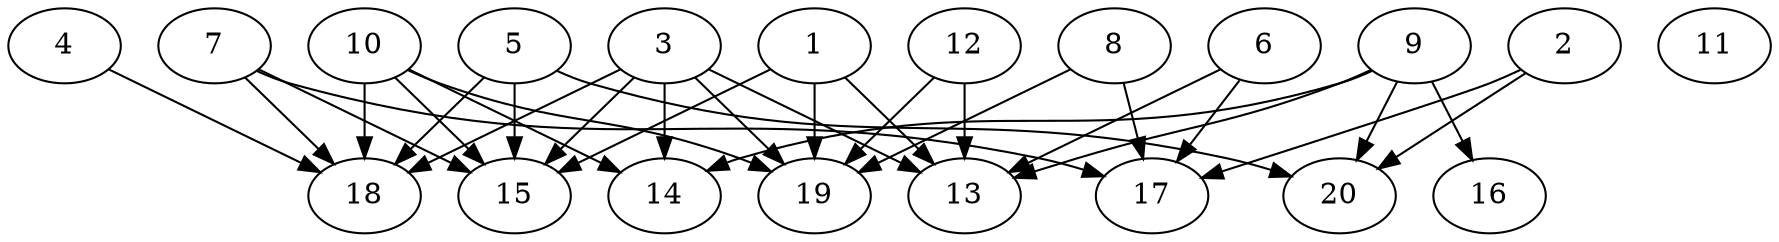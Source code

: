 // DAG automatically generated by daggen at Wed Jul 24 21:26:16 2019
// ./daggen --dot -n 20 --ccr 0.4 --fat 0.8 --regular 0.5 --density 0.5 --mindata 5242880 --maxdata 52428800 
digraph G {
  1 [size="86082560", alpha="0.01", expect_size="34433024"] 
  1 -> 13 [size ="34433024"]
  1 -> 15 [size ="34433024"]
  1 -> 19 [size ="34433024"]
  2 [size="26634240", alpha="0.02", expect_size="10653696"] 
  2 -> 17 [size ="10653696"]
  2 -> 20 [size ="10653696"]
  3 [size="127083520", alpha="0.06", expect_size="50833408"] 
  3 -> 13 [size ="50833408"]
  3 -> 14 [size ="50833408"]
  3 -> 15 [size ="50833408"]
  3 -> 18 [size ="50833408"]
  3 -> 19 [size ="50833408"]
  4 [size="100912640", alpha="0.10", expect_size="40365056"] 
  4 -> 18 [size ="40365056"]
  5 [size="45063680", alpha="0.18", expect_size="18025472"] 
  5 -> 15 [size ="18025472"]
  5 -> 18 [size ="18025472"]
  5 -> 20 [size ="18025472"]
  6 [size="23272960", alpha="0.12", expect_size="9309184"] 
  6 -> 13 [size ="9309184"]
  6 -> 17 [size ="9309184"]
  7 [size="80716800", alpha="0.03", expect_size="32286720"] 
  7 -> 15 [size ="32286720"]
  7 -> 17 [size ="32286720"]
  7 -> 18 [size ="32286720"]
  8 [size="94274560", alpha="0.14", expect_size="37709824"] 
  8 -> 17 [size ="37709824"]
  8 -> 19 [size ="37709824"]
  9 [size="31769600", alpha="0.10", expect_size="12707840"] 
  9 -> 13 [size ="12707840"]
  9 -> 14 [size ="12707840"]
  9 -> 16 [size ="12707840"]
  9 -> 20 [size ="12707840"]
  10 [size="87224320", alpha="0.05", expect_size="34889728"] 
  10 -> 14 [size ="34889728"]
  10 -> 15 [size ="34889728"]
  10 -> 18 [size ="34889728"]
  10 -> 19 [size ="34889728"]
  11 [size="78999040", alpha="0.04", expect_size="31599616"] 
  12 [size="83115520", alpha="0.15", expect_size="33246208"] 
  12 -> 13 [size ="33246208"]
  12 -> 19 [size ="33246208"]
  13 [size="94095360", alpha="0.11", expect_size="37638144"] 
  14 [size="129402880", alpha="0.18", expect_size="51761152"] 
  15 [size="68920320", alpha="0.18", expect_size="27568128"] 
  16 [size="54978560", alpha="0.12", expect_size="21991424"] 
  17 [size="123392000", alpha="0.07", expect_size="49356800"] 
  18 [size="21931520", alpha="0.19", expect_size="8772608"] 
  19 [size="106278400", alpha="0.07", expect_size="42511360"] 
  20 [size="46643200", alpha="0.12", expect_size="18657280"] 
}
